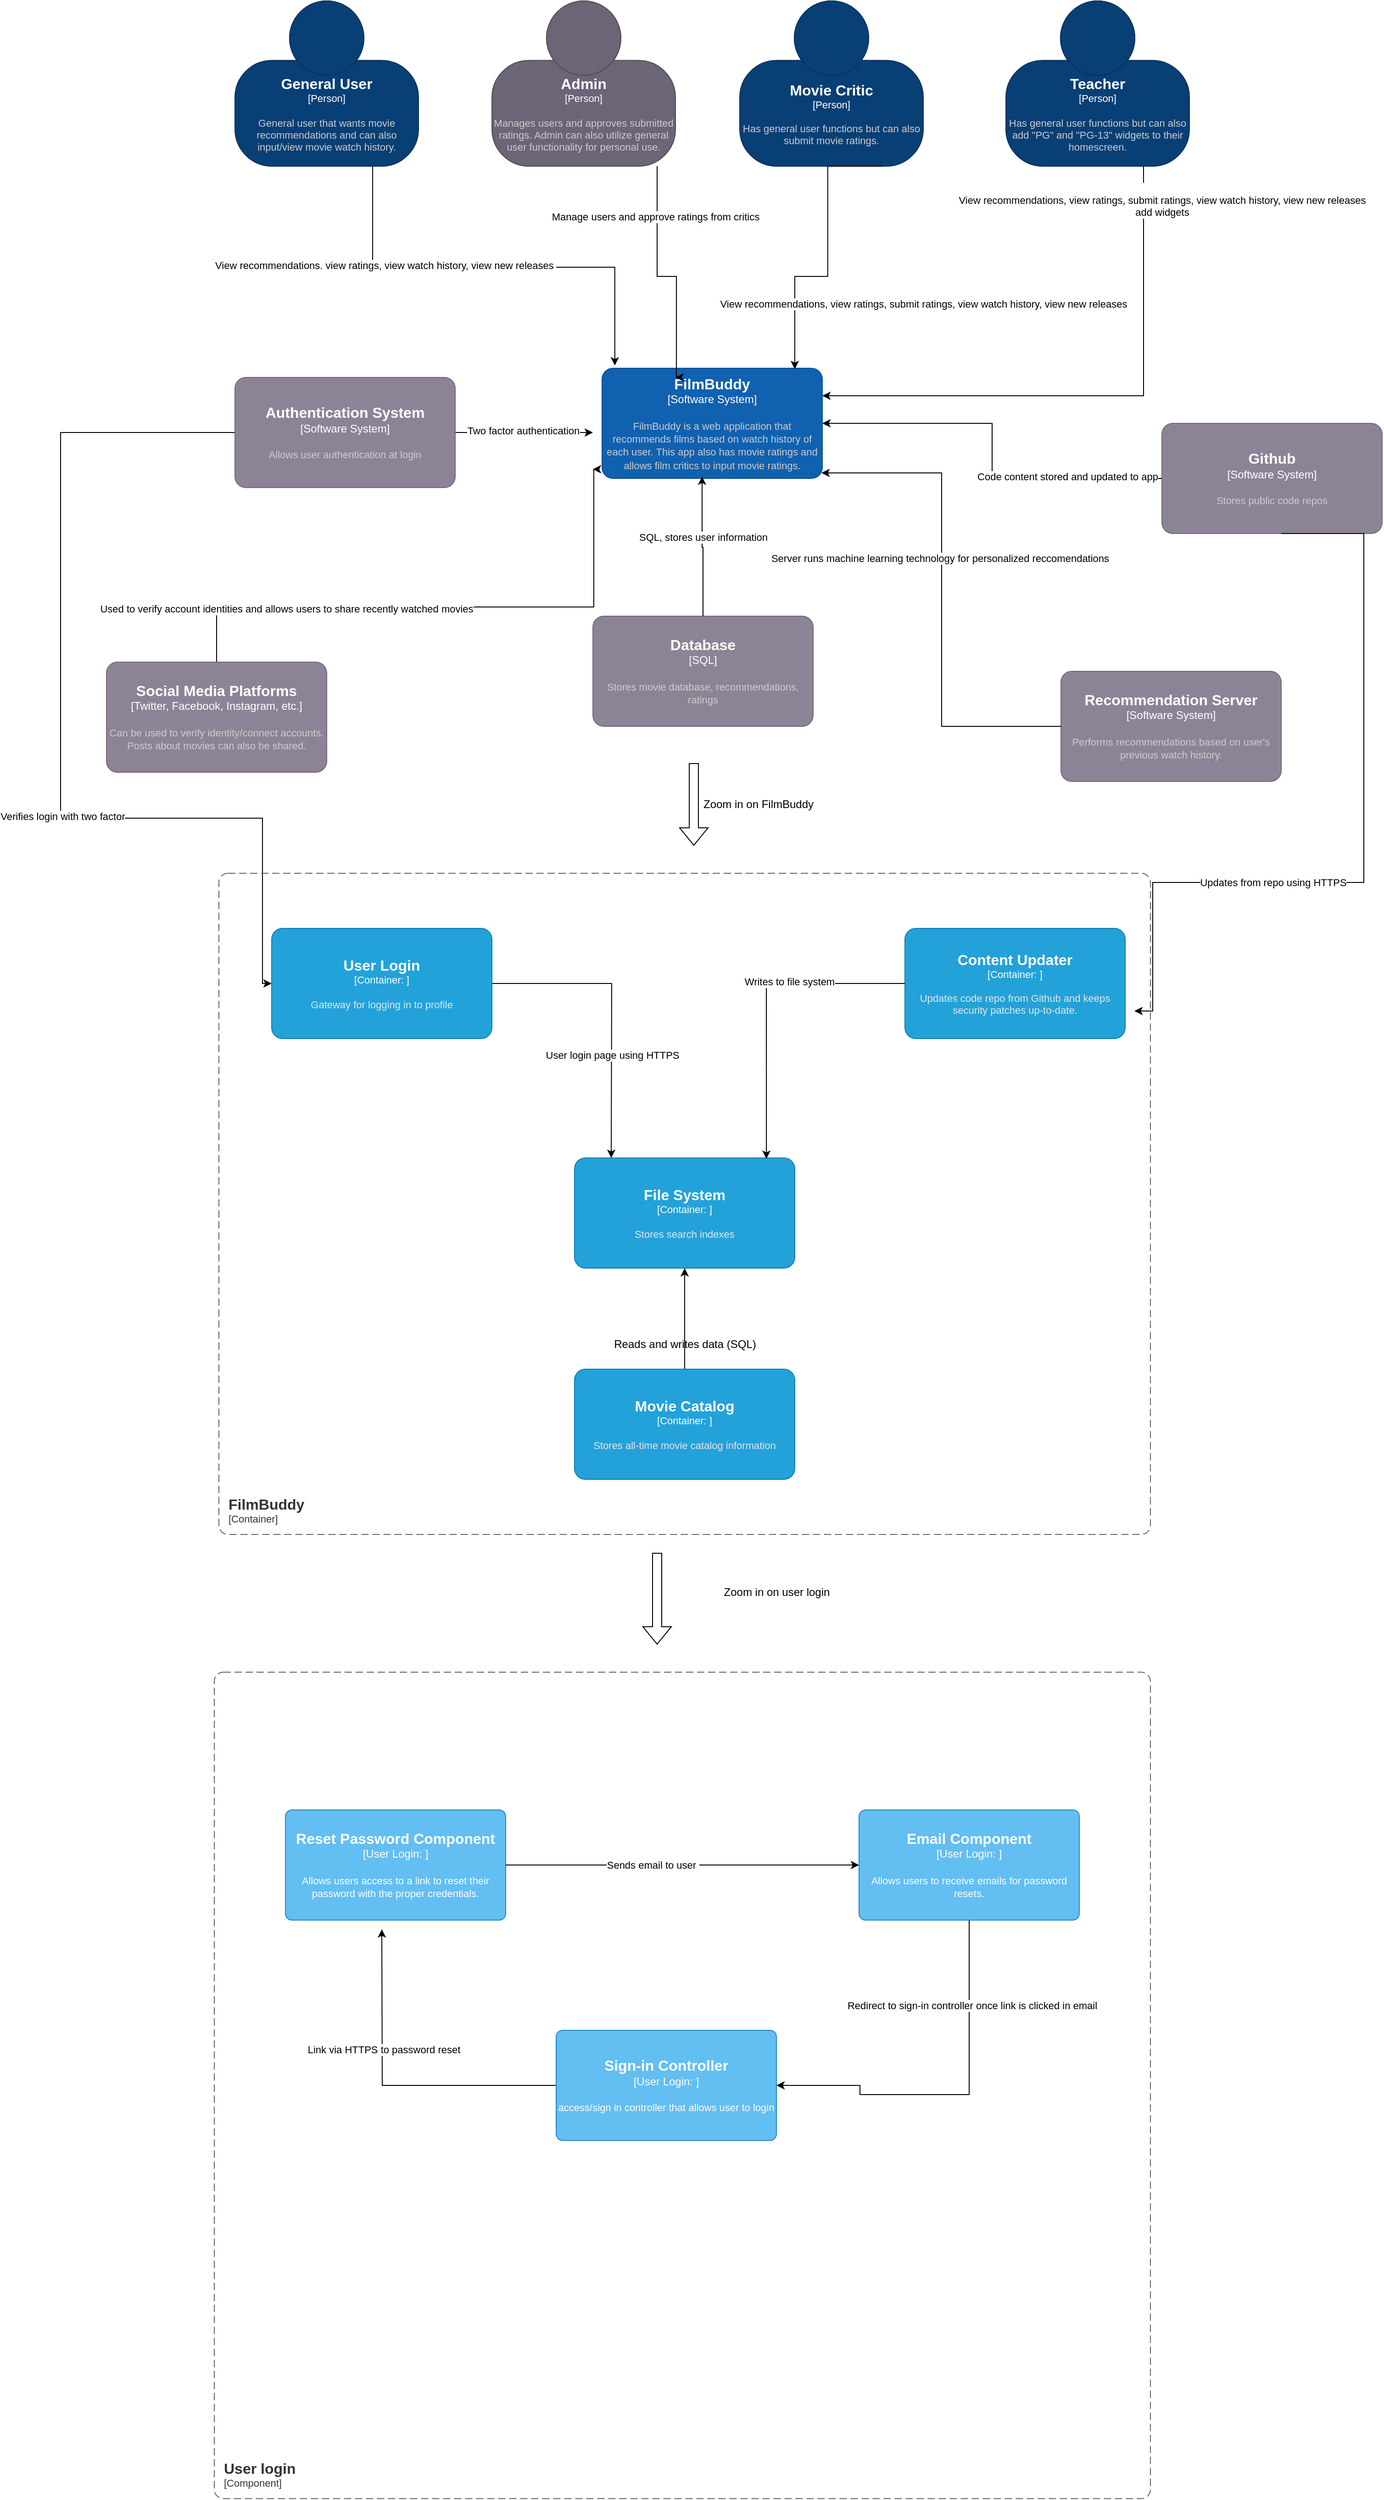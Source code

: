 <mxfile version="24.8.3">
  <diagram name="Page-1" id="qfLVqUQpHigt__Ly_EIz">
    <mxGraphModel dx="1434" dy="738" grid="1" gridSize="10" guides="1" tooltips="1" connect="1" arrows="1" fold="1" page="1" pageScale="1" pageWidth="850" pageHeight="1100" math="0" shadow="0">
      <root>
        <mxCell id="0" />
        <mxCell id="1" parent="0" />
        <object placeholders="1" c4Name="General User" c4Type="Person" c4Description="General user that wants movie recommendations and can also input/view movie watch history." label="&lt;font style=&quot;font-size: 16px&quot;&gt;&lt;b&gt;%c4Name%&lt;/b&gt;&lt;/font&gt;&lt;div&gt;[%c4Type%]&lt;/div&gt;&lt;br&gt;&lt;div&gt;&lt;font style=&quot;font-size: 11px&quot;&gt;&lt;font color=&quot;#cccccc&quot;&gt;%c4Description%&lt;/font&gt;&lt;/div&gt;" id="fG0gLdGStZVWvB5atDBO-1">
          <mxCell style="html=1;fontSize=11;dashed=0;whiteSpace=wrap;fillColor=#083F75;strokeColor=#06315C;fontColor=#ffffff;shape=mxgraph.c4.person2;align=center;metaEdit=1;points=[[0.5,0,0],[1,0.5,0],[1,0.75,0],[0.75,1,0],[0.5,1,0],[0.25,1,0],[0,0.75,0],[0,0.5,0]];resizable=0;" parent="1" vertex="1">
            <mxGeometry x="370" y="30" width="200" height="180" as="geometry" />
          </mxCell>
        </object>
        <object placeholders="1" c4Name="Admin" c4Type="Person" c4Description="Manages users and approves submitted ratings. Admin can also utilize general user functionality for personal use. " label="&lt;font style=&quot;font-size: 16px&quot;&gt;&lt;b&gt;%c4Name%&lt;/b&gt;&lt;/font&gt;&lt;div&gt;[%c4Type%]&lt;/div&gt;&lt;br&gt;&lt;div&gt;&lt;font style=&quot;font-size: 11px&quot;&gt;&lt;font color=&quot;#cccccc&quot;&gt;%c4Description%&lt;/font&gt;&lt;/div&gt;" id="fG0gLdGStZVWvB5atDBO-2">
          <mxCell style="html=1;fontSize=11;dashed=0;whiteSpace=wrap;fillColor=#6C6477;strokeColor=#4D4D4D;fontColor=#ffffff;shape=mxgraph.c4.person2;align=center;metaEdit=1;points=[[0.5,0,0],[1,0.5,0],[1,0.75,0],[0.75,1,0],[0.5,1,0],[0.25,1,0],[0,0.75,0],[0,0.5,0]];resizable=0;" parent="1" vertex="1">
            <mxGeometry x="650" y="30" width="200" height="180" as="geometry" />
          </mxCell>
        </object>
        <object placeholders="1" c4Name="Movie Critic" c4Type="Person" c4Description="Has general user functions but can also submit movie ratings." label="&lt;font style=&quot;font-size: 16px&quot;&gt;&lt;b&gt;%c4Name%&lt;/b&gt;&lt;/font&gt;&lt;div&gt;[%c4Type%]&lt;/div&gt;&lt;br&gt;&lt;div&gt;&lt;font style=&quot;font-size: 11px&quot;&gt;&lt;font color=&quot;#cccccc&quot;&gt;%c4Description%&lt;/font&gt;&lt;/div&gt;" id="fG0gLdGStZVWvB5atDBO-4">
          <mxCell style="html=1;fontSize=11;dashed=0;whiteSpace=wrap;fillColor=#083F75;strokeColor=#06315C;fontColor=#ffffff;shape=mxgraph.c4.person2;align=center;metaEdit=1;points=[[0.5,0,0],[1,0.5,0],[1,0.75,0],[0.75,1,0],[0.5,1,0],[0.25,1,0],[0,0.75,0],[0,0.5,0]];resizable=0;" parent="1" vertex="1">
            <mxGeometry x="920" y="30" width="200" height="180" as="geometry" />
          </mxCell>
        </object>
        <object placeholders="1" c4Name="Teacher" c4Type="Person" c4Description="Has general user functions but can also add &quot;PG&quot; and &quot;PG-13&quot; widgets to their homescreen. " label="&lt;font style=&quot;font-size: 16px&quot;&gt;&lt;b&gt;%c4Name%&lt;/b&gt;&lt;/font&gt;&lt;div&gt;[%c4Type%]&lt;/div&gt;&lt;br&gt;&lt;div&gt;&lt;font style=&quot;font-size: 11px&quot;&gt;&lt;font color=&quot;#cccccc&quot;&gt;%c4Description%&lt;/font&gt;&lt;/div&gt;" id="fG0gLdGStZVWvB5atDBO-5">
          <mxCell style="html=1;fontSize=11;dashed=0;whiteSpace=wrap;fillColor=#083F75;strokeColor=#06315C;fontColor=#ffffff;shape=mxgraph.c4.person2;align=center;metaEdit=1;points=[[0.5,0,0],[1,0.5,0],[1,0.75,0],[0.75,1,0],[0.5,1,0],[0.25,1,0],[0,0.75,0],[0,0.5,0]];resizable=0;" parent="1" vertex="1">
            <mxGeometry x="1210" y="30" width="200" height="180" as="geometry" />
          </mxCell>
        </object>
        <object placeholders="1" c4Name="FilmBuddy" c4Type="Software System" c4Description="FilmBuddy is a web application that recommends films based on watch history of each user. This app also has movie ratings and allows film critics to input movie ratings. " label="&lt;font style=&quot;font-size: 16px&quot;&gt;&lt;b&gt;%c4Name%&lt;/b&gt;&lt;/font&gt;&lt;div&gt;[%c4Type%]&lt;/div&gt;&lt;br&gt;&lt;div&gt;&lt;font style=&quot;font-size: 11px&quot;&gt;&lt;font color=&quot;#cccccc&quot;&gt;%c4Description%&lt;/font&gt;&lt;/div&gt;" id="fG0gLdGStZVWvB5atDBO-6">
          <mxCell style="rounded=1;whiteSpace=wrap;html=1;labelBackgroundColor=none;fillColor=#1061B0;fontColor=#ffffff;align=center;arcSize=10;strokeColor=#0D5091;metaEdit=1;resizable=0;points=[[0.25,0,0],[0.5,0,0],[0.75,0,0],[1,0.25,0],[1,0.5,0],[1,0.75,0],[0.75,1,0],[0.5,1,0],[0.25,1,0],[0,0.75,0],[0,0.5,0],[0,0.25,0]];" parent="1" vertex="1">
            <mxGeometry x="770" y="430" width="240" height="120" as="geometry" />
          </mxCell>
        </object>
        <mxCell id="Z1hIB7-85nQ-7njpaA-8-1" style="edgeStyle=orthogonalEdgeStyle;rounded=0;orthogonalLoop=1;jettySize=auto;html=1;exitX=0.75;exitY=1;exitDx=0;exitDy=0;exitPerimeter=0;entryX=0.058;entryY=-0.025;entryDx=0;entryDy=0;entryPerimeter=0;" edge="1" parent="1" source="fG0gLdGStZVWvB5atDBO-1" target="fG0gLdGStZVWvB5atDBO-6">
          <mxGeometry relative="1" as="geometry" />
        </mxCell>
        <mxCell id="Z1hIB7-85nQ-7njpaA-8-2" value="View recommendations. view ratings, view watch history, view new releases&amp;nbsp;" style="edgeLabel;html=1;align=center;verticalAlign=middle;resizable=0;points=[];" vertex="1" connectable="0" parent="Z1hIB7-85nQ-7njpaA-8-1">
          <mxGeometry x="-0.484" y="2" relative="1" as="geometry">
            <mxPoint as="offset" />
          </mxGeometry>
        </mxCell>
        <mxCell id="Z1hIB7-85nQ-7njpaA-8-4" style="edgeStyle=orthogonalEdgeStyle;rounded=0;orthogonalLoop=1;jettySize=auto;html=1;entryX=0.279;entryY=0;entryDx=0;entryDy=0;entryPerimeter=0;" edge="1" parent="1" source="fG0gLdGStZVWvB5atDBO-2">
          <mxGeometry relative="1" as="geometry">
            <mxPoint x="763" y="220" as="sourcePoint" />
            <mxPoint x="849.96" y="440" as="targetPoint" />
            <Array as="points">
              <mxPoint x="830" y="330" />
              <mxPoint x="851" y="330" />
            </Array>
          </mxGeometry>
        </mxCell>
        <mxCell id="Z1hIB7-85nQ-7njpaA-8-5" value="Manage users and approve ratings from critics" style="edgeLabel;html=1;align=center;verticalAlign=middle;resizable=0;points=[];" vertex="1" connectable="0" parent="Z1hIB7-85nQ-7njpaA-8-4">
          <mxGeometry x="-0.562" y="-2" relative="1" as="geometry">
            <mxPoint as="offset" />
          </mxGeometry>
        </mxCell>
        <mxCell id="Z1hIB7-85nQ-7njpaA-8-6" style="edgeStyle=orthogonalEdgeStyle;rounded=0;orthogonalLoop=1;jettySize=auto;html=1;exitX=0.5;exitY=1;exitDx=0;exitDy=0;exitPerimeter=0;entryX=0.642;entryY=0.008;entryDx=0;entryDy=0;entryPerimeter=0;" edge="1" parent="1">
          <mxGeometry relative="1" as="geometry">
            <mxPoint x="1075.92" y="210" as="sourcePoint" />
            <mxPoint x="980.0" y="430.96" as="targetPoint" />
            <Array as="points">
              <mxPoint x="1015.92" y="210" />
              <mxPoint x="1015.92" y="330" />
              <mxPoint x="979.92" y="330" />
            </Array>
          </mxGeometry>
        </mxCell>
        <mxCell id="Z1hIB7-85nQ-7njpaA-8-7" value="View recommendations, view ratings, submit ratings, view watch history, view new releases" style="edgeLabel;html=1;align=center;verticalAlign=middle;resizable=0;points=[];" vertex="1" connectable="0" parent="Z1hIB7-85nQ-7njpaA-8-6">
          <mxGeometry x="-0.097" y="-1" relative="1" as="geometry">
            <mxPoint x="105" y="67" as="offset" />
          </mxGeometry>
        </mxCell>
        <mxCell id="Z1hIB7-85nQ-7njpaA-8-8" value="&lt;br&gt;&lt;span style=&quot;color: rgb(0, 0, 0); font-family: Helvetica; font-size: 11px; font-style: normal; font-variant-ligatures: normal; font-variant-caps: normal; font-weight: 400; letter-spacing: normal; orphans: 2; text-align: center; text-indent: 0px; text-transform: none; widows: 2; word-spacing: 0px; -webkit-text-stroke-width: 0px; white-space: nowrap; background-color: rgb(255, 255, 255); text-decoration-thickness: initial; text-decoration-style: initial; text-decoration-color: initial; display: inline !important; float: none;&quot;&gt;View recommendations, view ratings, submit ratings, view watch history, view new releases&lt;/span&gt;&lt;br&gt;add widgets" style="edgeStyle=orthogonalEdgeStyle;rounded=0;orthogonalLoop=1;jettySize=auto;html=1;exitX=0.75;exitY=1;exitDx=0;exitDy=0;exitPerimeter=0;entryX=1;entryY=0.25;entryDx=0;entryDy=0;entryPerimeter=0;" edge="1" parent="1" source="fG0gLdGStZVWvB5atDBO-5" target="fG0gLdGStZVWvB5atDBO-6">
          <mxGeometry x="-0.879" y="20" relative="1" as="geometry">
            <mxPoint as="offset" />
          </mxGeometry>
        </mxCell>
        <mxCell id="Z1hIB7-85nQ-7njpaA-8-22" style="edgeStyle=orthogonalEdgeStyle;rounded=0;orthogonalLoop=1;jettySize=auto;html=1;" edge="1" parent="1" source="Z1hIB7-85nQ-7njpaA-8-10">
          <mxGeometry relative="1" as="geometry">
            <mxPoint x="760" y="500" as="targetPoint" />
          </mxGeometry>
        </mxCell>
        <mxCell id="Z1hIB7-85nQ-7njpaA-8-23" value="Two factor authentication" style="edgeLabel;html=1;align=center;verticalAlign=middle;resizable=0;points=[];" vertex="1" connectable="0" parent="Z1hIB7-85nQ-7njpaA-8-22">
          <mxGeometry x="-0.017" y="2" relative="1" as="geometry">
            <mxPoint as="offset" />
          </mxGeometry>
        </mxCell>
        <mxCell id="Z1hIB7-85nQ-7njpaA-8-39" style="edgeStyle=orthogonalEdgeStyle;rounded=0;orthogonalLoop=1;jettySize=auto;html=1;" edge="1" parent="1" source="Z1hIB7-85nQ-7njpaA-8-10" target="Z1hIB7-85nQ-7njpaA-8-18">
          <mxGeometry relative="1" as="geometry">
            <mxPoint x="400" y="1124" as="targetPoint" />
            <Array as="points">
              <mxPoint x="180" y="500" />
              <mxPoint x="180" y="920" />
              <mxPoint x="400" y="920" />
              <mxPoint x="400" y="1100" />
            </Array>
          </mxGeometry>
        </mxCell>
        <mxCell id="Z1hIB7-85nQ-7njpaA-8-40" value="Verifies login with two factor" style="edgeLabel;html=1;align=center;verticalAlign=middle;resizable=0;points=[];" vertex="1" connectable="0" parent="Z1hIB7-85nQ-7njpaA-8-39">
          <mxGeometry x="0.192" y="2" relative="1" as="geometry">
            <mxPoint as="offset" />
          </mxGeometry>
        </mxCell>
        <object placeholders="1" c4Name="Authentication System" c4Type="Software System" c4Description="Allows user authentication at login" label="&lt;font style=&quot;font-size: 16px&quot;&gt;&lt;b&gt;%c4Name%&lt;/b&gt;&lt;/font&gt;&lt;div&gt;[%c4Type%]&lt;/div&gt;&lt;br&gt;&lt;div&gt;&lt;font style=&quot;font-size: 11px&quot;&gt;&lt;font color=&quot;#cccccc&quot;&gt;%c4Description%&lt;/font&gt;&lt;/div&gt;" id="Z1hIB7-85nQ-7njpaA-8-10">
          <mxCell style="rounded=1;whiteSpace=wrap;html=1;labelBackgroundColor=none;fillColor=#8C8496;fontColor=#ffffff;align=center;arcSize=10;strokeColor=#736782;metaEdit=1;resizable=0;points=[[0.25,0,0],[0.5,0,0],[0.75,0,0],[1,0.25,0],[1,0.5,0],[1,0.75,0],[0.75,1,0],[0.5,1,0],[0.25,1,0],[0,0.75,0],[0,0.5,0],[0,0.25,0]];" vertex="1" parent="1">
            <mxGeometry x="370" y="440" width="240" height="120" as="geometry" />
          </mxCell>
        </object>
        <mxCell id="Z1hIB7-85nQ-7njpaA-8-24" style="edgeStyle=orthogonalEdgeStyle;rounded=0;orthogonalLoop=1;jettySize=auto;html=1;" edge="1" parent="1" source="Z1hIB7-85nQ-7njpaA-8-11">
          <mxGeometry relative="1" as="geometry">
            <mxPoint x="760" y="540" as="targetPoint" />
            <Array as="points">
              <mxPoint x="761" y="690" />
            </Array>
          </mxGeometry>
        </mxCell>
        <mxCell id="Z1hIB7-85nQ-7njpaA-8-25" value="Used to verify account identities and allows users to share recently watched movies" style="edgeLabel;html=1;align=center;verticalAlign=middle;resizable=0;points=[];" vertex="1" connectable="0" parent="Z1hIB7-85nQ-7njpaA-8-24">
          <mxGeometry x="-0.564" y="-2" relative="1" as="geometry">
            <mxPoint as="offset" />
          </mxGeometry>
        </mxCell>
        <object placeholders="1" c4Name="Social Media Platforms" c4Type="Twitter, Facebook, Instagram, etc." c4Description="Can be used to verify identity/connect accounts. Posts about movies can also be shared. " label="&lt;font style=&quot;font-size: 16px&quot;&gt;&lt;b&gt;%c4Name%&lt;/b&gt;&lt;/font&gt;&lt;div&gt;[%c4Type%]&lt;/div&gt;&lt;br&gt;&lt;div&gt;&lt;font style=&quot;font-size: 11px&quot;&gt;&lt;font color=&quot;#cccccc&quot;&gt;%c4Description%&lt;/font&gt;&lt;/div&gt;" id="Z1hIB7-85nQ-7njpaA-8-11">
          <mxCell style="rounded=1;whiteSpace=wrap;html=1;labelBackgroundColor=none;fillColor=#8C8496;fontColor=#ffffff;align=center;arcSize=10;strokeColor=#736782;metaEdit=1;resizable=0;points=[[0.25,0,0],[0.5,0,0],[0.75,0,0],[1,0.25,0],[1,0.5,0],[1,0.75,0],[0.75,1,0],[0.5,1,0],[0.25,1,0],[0,0.75,0],[0,0.5,0],[0,0.25,0]];" vertex="1" parent="1">
            <mxGeometry x="230" y="750" width="240" height="120" as="geometry" />
          </mxCell>
        </object>
        <object placeholders="1" c4Name="Database" c4Type="SQL" c4Description="Stores movie database, recommendations, ratings" label="&lt;font style=&quot;font-size: 16px&quot;&gt;&lt;b&gt;%c4Name%&lt;/b&gt;&lt;/font&gt;&lt;div&gt;[%c4Type%]&lt;/div&gt;&lt;br&gt;&lt;div&gt;&lt;font style=&quot;font-size: 11px&quot;&gt;&lt;font color=&quot;#cccccc&quot;&gt;%c4Description%&lt;/font&gt;&lt;/div&gt;" id="Z1hIB7-85nQ-7njpaA-8-12">
          <mxCell style="rounded=1;whiteSpace=wrap;html=1;labelBackgroundColor=none;fillColor=#8C8496;fontColor=#ffffff;align=center;arcSize=10;strokeColor=#736782;metaEdit=1;resizable=0;points=[[0.25,0,0],[0.5,0,0],[0.75,0,0],[1,0.25,0],[1,0.5,0],[1,0.75,0],[0.75,1,0],[0.5,1,0],[0.25,1,0],[0,0.75,0],[0,0.5,0],[0,0.25,0]];" vertex="1" parent="1">
            <mxGeometry x="760" y="700" width="240" height="120" as="geometry" />
          </mxCell>
        </object>
        <object placeholders="1" c4Name="Recommendation Server" c4Type="Software System" c4Description="Performs recommendations based on user&#39;s previous watch history. " label="&lt;font style=&quot;font-size: 16px&quot;&gt;&lt;b&gt;%c4Name%&lt;/b&gt;&lt;/font&gt;&lt;div&gt;[%c4Type%]&lt;/div&gt;&lt;br&gt;&lt;div&gt;&lt;font style=&quot;font-size: 11px&quot;&gt;&lt;font color=&quot;#cccccc&quot;&gt;%c4Description%&lt;/font&gt;&lt;/div&gt;" id="Z1hIB7-85nQ-7njpaA-8-13">
          <mxCell style="rounded=1;whiteSpace=wrap;html=1;labelBackgroundColor=none;fillColor=#8C8496;fontColor=#ffffff;align=center;arcSize=10;strokeColor=#736782;metaEdit=1;resizable=0;points=[[0.25,0,0],[0.5,0,0],[0.75,0,0],[1,0.25,0],[1,0.5,0],[1,0.75,0],[0.75,1,0],[0.5,1,0],[0.25,1,0],[0,0.75,0],[0,0.5,0],[0,0.25,0]];" vertex="1" parent="1">
            <mxGeometry x="1270" y="760" width="240" height="120" as="geometry" />
          </mxCell>
        </object>
        <object placeholders="1" c4Name="FilmBuddy" c4Type="ContainerScopeBoundary" c4Application="Container" label="&lt;font style=&quot;font-size: 16px&quot;&gt;&lt;b&gt;&lt;div style=&quot;text-align: left&quot;&gt;%c4Name%&lt;/div&gt;&lt;/b&gt;&lt;/font&gt;&lt;div style=&quot;text-align: left&quot;&gt;[%c4Application%]&lt;/div&gt;" id="Z1hIB7-85nQ-7njpaA-8-15">
          <mxCell style="rounded=1;fontSize=11;whiteSpace=wrap;html=1;dashed=1;arcSize=20;fillColor=none;strokeColor=#666666;fontColor=#333333;labelBackgroundColor=none;align=left;verticalAlign=bottom;labelBorderColor=none;spacingTop=0;spacing=10;dashPattern=8 4;metaEdit=1;rotatable=0;perimeter=rectanglePerimeter;noLabel=0;labelPadding=0;allowArrows=0;connectable=0;expand=0;recursiveResize=0;editable=1;pointerEvents=0;absoluteArcSize=1;points=[[0.25,0,0],[0.5,0,0],[0.75,0,0],[1,0.25,0],[1,0.5,0],[1,0.75,0],[0.75,1,0],[0.5,1,0],[0.25,1,0],[0,0.75,0],[0,0.5,0],[0,0.25,0]];" vertex="1" parent="1">
            <mxGeometry x="352.5" y="980" width="1015" height="720" as="geometry" />
          </mxCell>
        </object>
        <mxCell id="Z1hIB7-85nQ-7njpaA-8-16" value="" style="shape=flexArrow;endArrow=classic;html=1;rounded=0;" edge="1" parent="1">
          <mxGeometry width="50" height="50" relative="1" as="geometry">
            <mxPoint x="870" y="860" as="sourcePoint" />
            <mxPoint x="870" y="950" as="targetPoint" />
          </mxGeometry>
        </mxCell>
        <mxCell id="Z1hIB7-85nQ-7njpaA-8-17" value="Zoom in on FilmBuddy" style="text;html=1;align=center;verticalAlign=middle;resizable=0;points=[];autosize=1;strokeColor=none;fillColor=none;" vertex="1" parent="1">
          <mxGeometry x="870" y="890" width="140" height="30" as="geometry" />
        </mxCell>
        <mxCell id="Z1hIB7-85nQ-7njpaA-8-30" style="edgeStyle=orthogonalEdgeStyle;rounded=0;orthogonalLoop=1;jettySize=auto;html=1;" edge="1" parent="1" source="Z1hIB7-85nQ-7njpaA-8-18">
          <mxGeometry relative="1" as="geometry">
            <mxPoint x="780" y="1290" as="targetPoint" />
          </mxGeometry>
        </mxCell>
        <mxCell id="Z1hIB7-85nQ-7njpaA-8-31" value="User login page using HTTPS" style="edgeLabel;html=1;align=center;verticalAlign=middle;resizable=0;points=[];" vertex="1" connectable="0" parent="Z1hIB7-85nQ-7njpaA-8-30">
          <mxGeometry x="0.301" relative="1" as="geometry">
            <mxPoint as="offset" />
          </mxGeometry>
        </mxCell>
        <object placeholders="1" c4Name="User Login" c4Type="Container" c4Technology="" c4Description="Gateway for logging in to profile" label="&lt;font style=&quot;font-size: 16px&quot;&gt;&lt;b&gt;%c4Name%&lt;/b&gt;&lt;/font&gt;&lt;div&gt;[%c4Type%: %c4Technology%]&lt;/div&gt;&lt;br&gt;&lt;div&gt;&lt;font style=&quot;font-size: 11px&quot;&gt;&lt;font color=&quot;#E6E6E6&quot;&gt;%c4Description%&lt;/font&gt;&lt;/div&gt;" id="Z1hIB7-85nQ-7njpaA-8-18">
          <mxCell style="rounded=1;whiteSpace=wrap;html=1;fontSize=11;labelBackgroundColor=none;fillColor=#23A2D9;fontColor=#ffffff;align=center;arcSize=10;strokeColor=#0E7DAD;metaEdit=1;resizable=0;points=[[0.25,0,0],[0.5,0,0],[0.75,0,0],[1,0.25,0],[1,0.5,0],[1,0.75,0],[0.75,1,0],[0.5,1,0],[0.25,1,0],[0,0.75,0],[0,0.5,0],[0,0.25,0]];" vertex="1" parent="1">
            <mxGeometry x="410" y="1040" width="240" height="120" as="geometry" />
          </mxCell>
        </object>
        <object placeholders="1" c4Name="Content Updater" c4Type="Container" c4Technology="" c4Description="Updates code repo from Github and keeps security patches up-to-date." label="&lt;font style=&quot;font-size: 16px&quot;&gt;&lt;b&gt;%c4Name%&lt;/b&gt;&lt;/font&gt;&lt;div&gt;[%c4Type%: %c4Technology%]&lt;/div&gt;&lt;br&gt;&lt;div&gt;&lt;font style=&quot;font-size: 11px&quot;&gt;&lt;font color=&quot;#E6E6E6&quot;&gt;%c4Description%&lt;/font&gt;&lt;/div&gt;" id="Z1hIB7-85nQ-7njpaA-8-19">
          <mxCell style="rounded=1;whiteSpace=wrap;html=1;fontSize=11;labelBackgroundColor=none;fillColor=#23A2D9;fontColor=#ffffff;align=center;arcSize=10;strokeColor=#0E7DAD;metaEdit=1;resizable=0;points=[[0.25,0,0],[0.5,0,0],[0.75,0,0],[1,0.25,0],[1,0.5,0],[1,0.75,0],[0.75,1,0],[0.5,1,0],[0.25,1,0],[0,0.75,0],[0,0.5,0],[0,0.25,0]];" vertex="1" parent="1">
            <mxGeometry x="1100" y="1040" width="240" height="120" as="geometry" />
          </mxCell>
        </object>
        <object placeholders="1" c4Name="File System" c4Type="Container" c4Technology="" c4Description="Stores search indexes" label="&lt;font style=&quot;font-size: 16px&quot;&gt;&lt;b&gt;%c4Name%&lt;/b&gt;&lt;/font&gt;&lt;div&gt;[%c4Type%: %c4Technology%]&lt;/div&gt;&lt;br&gt;&lt;div&gt;&lt;font style=&quot;font-size: 11px&quot;&gt;&lt;font color=&quot;#E6E6E6&quot;&gt;%c4Description%&lt;/font&gt;&lt;/div&gt;" id="Z1hIB7-85nQ-7njpaA-8-20">
          <mxCell style="rounded=1;whiteSpace=wrap;html=1;fontSize=11;labelBackgroundColor=none;fillColor=#23A2D9;fontColor=#ffffff;align=center;arcSize=10;strokeColor=#0E7DAD;metaEdit=1;resizable=0;points=[[0.25,0,0],[0.5,0,0],[0.75,0,0],[1,0.25,0],[1,0.5,0],[1,0.75,0],[0.75,1,0],[0.5,1,0],[0.25,1,0],[0,0.75,0],[0,0.5,0],[0,0.25,0]];" vertex="1" parent="1">
            <mxGeometry x="740" y="1290" width="240" height="120" as="geometry" />
          </mxCell>
        </object>
        <mxCell id="Z1hIB7-85nQ-7njpaA-8-41" value="" style="edgeStyle=orthogonalEdgeStyle;rounded=0;orthogonalLoop=1;jettySize=auto;html=1;" edge="1" parent="1" source="Z1hIB7-85nQ-7njpaA-8-21" target="Z1hIB7-85nQ-7njpaA-8-20">
          <mxGeometry relative="1" as="geometry" />
        </mxCell>
        <object placeholders="1" c4Name="Movie Catalog" c4Type="Container" c4Technology="" c4Description="Stores all-time movie catalog information" label="&lt;font style=&quot;font-size: 16px&quot;&gt;&lt;b&gt;%c4Name%&lt;/b&gt;&lt;/font&gt;&lt;div&gt;[%c4Type%: %c4Technology%]&lt;/div&gt;&lt;br&gt;&lt;div&gt;&lt;font style=&quot;font-size: 11px&quot;&gt;&lt;font color=&quot;#E6E6E6&quot;&gt;%c4Description%&lt;/font&gt;&lt;/div&gt;" id="Z1hIB7-85nQ-7njpaA-8-21">
          <mxCell style="rounded=1;whiteSpace=wrap;html=1;fontSize=11;labelBackgroundColor=none;fillColor=#23A2D9;fontColor=#ffffff;align=center;arcSize=10;strokeColor=#0E7DAD;metaEdit=1;resizable=0;points=[[0.25,0,0],[0.5,0,0],[0.75,0,0],[1,0.25,0],[1,0.5,0],[1,0.75,0],[0.75,1,0],[0.5,1,0],[0.25,1,0],[0,0.75,0],[0,0.5,0],[0,0.25,0]];" vertex="1" parent="1">
            <mxGeometry x="740" y="1520" width="240" height="120" as="geometry" />
          </mxCell>
        </object>
        <mxCell id="Z1hIB7-85nQ-7njpaA-8-26" style="edgeStyle=orthogonalEdgeStyle;rounded=0;orthogonalLoop=1;jettySize=auto;html=1;entryX=0.454;entryY=0.983;entryDx=0;entryDy=0;entryPerimeter=0;" edge="1" parent="1" source="Z1hIB7-85nQ-7njpaA-8-12" target="fG0gLdGStZVWvB5atDBO-6">
          <mxGeometry relative="1" as="geometry" />
        </mxCell>
        <mxCell id="Z1hIB7-85nQ-7njpaA-8-27" value="SQL, stores user information" style="edgeLabel;html=1;align=center;verticalAlign=middle;resizable=0;points=[];" vertex="1" connectable="0" parent="Z1hIB7-85nQ-7njpaA-8-26">
          <mxGeometry x="0.137" y="-1" relative="1" as="geometry">
            <mxPoint as="offset" />
          </mxGeometry>
        </mxCell>
        <mxCell id="Z1hIB7-85nQ-7njpaA-8-28" style="edgeStyle=orthogonalEdgeStyle;rounded=0;orthogonalLoop=1;jettySize=auto;html=1;entryX=0.996;entryY=0.95;entryDx=0;entryDy=0;entryPerimeter=0;" edge="1" parent="1" source="Z1hIB7-85nQ-7njpaA-8-13" target="fG0gLdGStZVWvB5atDBO-6">
          <mxGeometry relative="1" as="geometry" />
        </mxCell>
        <mxCell id="Z1hIB7-85nQ-7njpaA-8-29" value="Server runs machine learning technology for personalized reccomendations" style="edgeLabel;html=1;align=center;verticalAlign=middle;resizable=0;points=[];" vertex="1" connectable="0" parent="Z1hIB7-85nQ-7njpaA-8-28">
          <mxGeometry x="0.166" y="2" relative="1" as="geometry">
            <mxPoint as="offset" />
          </mxGeometry>
        </mxCell>
        <mxCell id="Z1hIB7-85nQ-7njpaA-8-32" style="edgeStyle=orthogonalEdgeStyle;rounded=0;orthogonalLoop=1;jettySize=auto;html=1;entryX=0.871;entryY=0.008;entryDx=0;entryDy=0;entryPerimeter=0;" edge="1" parent="1" source="Z1hIB7-85nQ-7njpaA-8-19" target="Z1hIB7-85nQ-7njpaA-8-20">
          <mxGeometry relative="1" as="geometry" />
        </mxCell>
        <mxCell id="Z1hIB7-85nQ-7njpaA-8-33" value="Writes to file system" style="edgeLabel;html=1;align=center;verticalAlign=middle;resizable=0;points=[];" vertex="1" connectable="0" parent="Z1hIB7-85nQ-7njpaA-8-32">
          <mxGeometry x="-0.263" y="-2" relative="1" as="geometry">
            <mxPoint as="offset" />
          </mxGeometry>
        </mxCell>
        <object placeholders="1" c4Name="Github" c4Type="Software System" c4Description="Stores public code repos" label="&lt;font style=&quot;font-size: 16px&quot;&gt;&lt;b&gt;%c4Name%&lt;/b&gt;&lt;/font&gt;&lt;div&gt;[%c4Type%]&lt;/div&gt;&lt;br&gt;&lt;div&gt;&lt;font style=&quot;font-size: 11px&quot;&gt;&lt;font color=&quot;#cccccc&quot;&gt;%c4Description%&lt;/font&gt;&lt;/div&gt;" id="Z1hIB7-85nQ-7njpaA-8-34">
          <mxCell style="rounded=1;whiteSpace=wrap;html=1;labelBackgroundColor=none;fillColor=#8C8496;fontColor=#ffffff;align=center;arcSize=10;strokeColor=#736782;metaEdit=1;resizable=0;points=[[0.25,0,0],[0.5,0,0],[0.75,0,0],[1,0.25,0],[1,0.5,0],[1,0.75,0],[0.75,1,0],[0.5,1,0],[0.25,1,0],[0,0.75,0],[0,0.5,0],[0,0.25,0]];" vertex="1" parent="1">
            <mxGeometry x="1380" y="490" width="240" height="120" as="geometry" />
          </mxCell>
        </object>
        <mxCell id="Z1hIB7-85nQ-7njpaA-8-35" style="edgeStyle=orthogonalEdgeStyle;rounded=0;orthogonalLoop=1;jettySize=auto;html=1;entryX=1;entryY=0.5;entryDx=0;entryDy=0;entryPerimeter=0;" edge="1" parent="1" source="Z1hIB7-85nQ-7njpaA-8-34" target="fG0gLdGStZVWvB5atDBO-6">
          <mxGeometry relative="1" as="geometry" />
        </mxCell>
        <mxCell id="Z1hIB7-85nQ-7njpaA-8-36" value="Code content stored and updated to app" style="edgeLabel;html=1;align=center;verticalAlign=middle;resizable=0;points=[];" vertex="1" connectable="0" parent="Z1hIB7-85nQ-7njpaA-8-35">
          <mxGeometry x="-0.518" y="-2" relative="1" as="geometry">
            <mxPoint as="offset" />
          </mxGeometry>
        </mxCell>
        <mxCell id="Z1hIB7-85nQ-7njpaA-8-37" style="edgeStyle=orthogonalEdgeStyle;rounded=0;orthogonalLoop=1;jettySize=auto;html=1;entryX=1;entryY=0.75;entryDx=0;entryDy=0;entryPerimeter=0;" edge="1" parent="1">
          <mxGeometry relative="1" as="geometry">
            <mxPoint x="1510" y="610" as="sourcePoint" />
            <mxPoint x="1350" y="1130" as="targetPoint" />
            <Array as="points">
              <mxPoint x="1600" y="610" />
              <mxPoint x="1600" y="990" />
              <mxPoint x="1370" y="990" />
              <mxPoint x="1370" y="1130" />
            </Array>
          </mxGeometry>
        </mxCell>
        <mxCell id="Z1hIB7-85nQ-7njpaA-8-38" value="Updates from repo using HTTPS" style="edgeLabel;html=1;align=center;verticalAlign=middle;resizable=0;points=[];" vertex="1" connectable="0" parent="Z1hIB7-85nQ-7njpaA-8-37">
          <mxGeometry x="0.323" relative="1" as="geometry">
            <mxPoint as="offset" />
          </mxGeometry>
        </mxCell>
        <mxCell id="Z1hIB7-85nQ-7njpaA-8-42" value="Reads and writes data (SQL)" style="text;html=1;align=center;verticalAlign=middle;resizable=0;points=[];autosize=1;strokeColor=none;fillColor=none;" vertex="1" parent="1">
          <mxGeometry x="770" y="1478" width="180" height="30" as="geometry" />
        </mxCell>
        <object placeholders="1" c4Name="User login" c4Type="ContainerScopeBoundary" c4Application="Component" label="&lt;font style=&quot;font-size: 16px&quot;&gt;&lt;b&gt;&lt;div style=&quot;text-align: left&quot;&gt;%c4Name%&lt;/div&gt;&lt;/b&gt;&lt;/font&gt;&lt;div style=&quot;text-align: left&quot;&gt;[%c4Application%]&lt;/div&gt;" id="Z1hIB7-85nQ-7njpaA-8-44">
          <mxCell style="rounded=1;fontSize=11;whiteSpace=wrap;html=1;dashed=1;arcSize=20;fillColor=none;strokeColor=#666666;fontColor=#333333;labelBackgroundColor=none;align=left;verticalAlign=bottom;labelBorderColor=none;spacingTop=0;spacing=10;dashPattern=8 4;metaEdit=1;rotatable=0;perimeter=rectanglePerimeter;noLabel=0;labelPadding=0;allowArrows=0;connectable=0;expand=0;recursiveResize=0;editable=1;pointerEvents=0;absoluteArcSize=1;points=[[0.25,0,0],[0.5,0,0],[0.75,0,0],[1,0.25,0],[1,0.5,0],[1,0.75,0],[0.75,1,0],[0.5,1,0],[0.25,1,0],[0,0.75,0],[0,0.5,0],[0,0.25,0]];" vertex="1" parent="1">
            <mxGeometry x="347.5" y="1850" width="1020" height="900" as="geometry" />
          </mxCell>
        </object>
        <mxCell id="Z1hIB7-85nQ-7njpaA-8-45" value="" style="shape=flexArrow;endArrow=classic;html=1;rounded=0;" edge="1" parent="1">
          <mxGeometry width="50" height="50" relative="1" as="geometry">
            <mxPoint x="830" y="1720" as="sourcePoint" />
            <mxPoint x="830" y="1820" as="targetPoint" />
          </mxGeometry>
        </mxCell>
        <mxCell id="Z1hIB7-85nQ-7njpaA-8-46" value="Zoom in on user login" style="text;html=1;align=center;verticalAlign=middle;resizable=0;points=[];autosize=1;strokeColor=none;fillColor=none;" vertex="1" parent="1">
          <mxGeometry x="890" y="1748" width="140" height="30" as="geometry" />
        </mxCell>
        <object placeholders="1" c4Name="Reset Password Component" c4Type="User Login" c4Technology="" c4Description="Allows users access to a link to reset their password with the proper credentials. " label="&lt;font style=&quot;font-size: 16px&quot;&gt;&lt;b&gt;%c4Name%&lt;/b&gt;&lt;/font&gt;&lt;div&gt;[%c4Type%: %c4Technology%]&lt;/div&gt;&lt;br&gt;&lt;div&gt;&lt;font style=&quot;font-size: 11px&quot;&gt;%c4Description%&lt;/font&gt;&lt;/div&gt;" id="Z1hIB7-85nQ-7njpaA-8-47">
          <mxCell style="rounded=1;whiteSpace=wrap;html=1;labelBackgroundColor=none;fillColor=#63BEF2;fontColor=#ffffff;align=center;arcSize=6;strokeColor=#2086C9;metaEdit=1;resizable=0;points=[[0.25,0,0],[0.5,0,0],[0.75,0,0],[1,0.25,0],[1,0.5,0],[1,0.75,0],[0.75,1,0],[0.5,1,0],[0.25,1,0],[0,0.75,0],[0,0.5,0],[0,0.25,0]];" vertex="1" parent="1">
            <mxGeometry x="425" y="2000" width="240" height="120" as="geometry" />
          </mxCell>
        </object>
        <mxCell id="Z1hIB7-85nQ-7njpaA-8-57" style="edgeStyle=orthogonalEdgeStyle;rounded=0;orthogonalLoop=1;jettySize=auto;html=1;" edge="1" parent="1" source="Z1hIB7-85nQ-7njpaA-8-48">
          <mxGeometry relative="1" as="geometry">
            <mxPoint x="530" y="2130" as="targetPoint" />
          </mxGeometry>
        </mxCell>
        <mxCell id="Z1hIB7-85nQ-7njpaA-8-59" value="Link via HTTPS to password reset" style="edgeLabel;html=1;align=center;verticalAlign=middle;resizable=0;points=[];" vertex="1" connectable="0" parent="Z1hIB7-85nQ-7njpaA-8-57">
          <mxGeometry x="0.271" y="-1" relative="1" as="geometry">
            <mxPoint as="offset" />
          </mxGeometry>
        </mxCell>
        <object placeholders="1" c4Name="Sign-in Controller" c4Type="User Login" c4Technology="" c4Description="access/sign in controller that allows user to login" label="&lt;font style=&quot;font-size: 16px&quot;&gt;&lt;b&gt;%c4Name%&lt;/b&gt;&lt;/font&gt;&lt;div&gt;[%c4Type%: %c4Technology%]&lt;/div&gt;&lt;br&gt;&lt;div&gt;&lt;font style=&quot;font-size: 11px&quot;&gt;%c4Description%&lt;/font&gt;&lt;/div&gt;" id="Z1hIB7-85nQ-7njpaA-8-48">
          <mxCell style="rounded=1;whiteSpace=wrap;html=1;labelBackgroundColor=none;fillColor=#63BEF2;fontColor=#ffffff;align=center;arcSize=6;strokeColor=#2086C9;metaEdit=1;resizable=0;points=[[0.25,0,0],[0.5,0,0],[0.75,0,0],[1,0.25,0],[1,0.5,0],[1,0.75,0],[0.75,1,0],[0.5,1,0],[0.25,1,0],[0,0.75,0],[0,0.5,0],[0,0.25,0]];" vertex="1" parent="1">
            <mxGeometry x="720" y="2240" width="240" height="120" as="geometry" />
          </mxCell>
        </object>
        <mxCell id="Z1hIB7-85nQ-7njpaA-8-58" style="edgeStyle=orthogonalEdgeStyle;rounded=0;orthogonalLoop=1;jettySize=auto;html=1;entryX=1;entryY=0.5;entryDx=0;entryDy=0;entryPerimeter=0;" edge="1" parent="1" source="Z1hIB7-85nQ-7njpaA-8-49" target="Z1hIB7-85nQ-7njpaA-8-48">
          <mxGeometry relative="1" as="geometry">
            <mxPoint x="1050" y="2340" as="targetPoint" />
            <Array as="points">
              <mxPoint x="1170" y="2310" />
              <mxPoint x="1051" y="2310" />
              <mxPoint x="1051" y="2300" />
            </Array>
          </mxGeometry>
        </mxCell>
        <mxCell id="Z1hIB7-85nQ-7njpaA-8-60" value="Redirect to sign-in controller once link is clicked in email" style="edgeLabel;html=1;align=center;verticalAlign=middle;resizable=0;points=[];" vertex="1" connectable="0" parent="Z1hIB7-85nQ-7njpaA-8-58">
          <mxGeometry x="-0.546" y="3" relative="1" as="geometry">
            <mxPoint as="offset" />
          </mxGeometry>
        </mxCell>
        <object placeholders="1" c4Name="Email Component " c4Type="User Login" c4Technology="" c4Description="Allows users to receive emails for password resets. " label="&lt;font style=&quot;font-size: 16px&quot;&gt;&lt;b&gt;%c4Name%&lt;/b&gt;&lt;/font&gt;&lt;div&gt;[%c4Type%: %c4Technology%]&lt;/div&gt;&lt;br&gt;&lt;div&gt;&lt;font style=&quot;font-size: 11px&quot;&gt;%c4Description%&lt;/font&gt;&lt;/div&gt;" id="Z1hIB7-85nQ-7njpaA-8-49">
          <mxCell style="rounded=1;whiteSpace=wrap;html=1;labelBackgroundColor=none;fillColor=#63BEF2;fontColor=#ffffff;align=center;arcSize=6;strokeColor=#2086C9;metaEdit=1;resizable=0;points=[[0.25,0,0],[0.5,0,0],[0.75,0,0],[1,0.25,0],[1,0.5,0],[1,0.75,0],[0.75,1,0],[0.5,1,0],[0.25,1,0],[0,0.75,0],[0,0.5,0],[0,0.25,0]];" vertex="1" parent="1">
            <mxGeometry x="1050" y="2000" width="240" height="120" as="geometry" />
          </mxCell>
        </object>
        <mxCell id="Z1hIB7-85nQ-7njpaA-8-54" style="edgeStyle=orthogonalEdgeStyle;rounded=0;orthogonalLoop=1;jettySize=auto;html=1;entryX=0;entryY=0.5;entryDx=0;entryDy=0;entryPerimeter=0;" edge="1" parent="1" source="Z1hIB7-85nQ-7njpaA-8-47" target="Z1hIB7-85nQ-7njpaA-8-49">
          <mxGeometry relative="1" as="geometry" />
        </mxCell>
        <mxCell id="Z1hIB7-85nQ-7njpaA-8-55" value="Sends email to user&amp;nbsp;" style="edgeLabel;html=1;align=center;verticalAlign=middle;resizable=0;points=[];" vertex="1" connectable="0" parent="Z1hIB7-85nQ-7njpaA-8-54">
          <mxGeometry x="-0.169" relative="1" as="geometry">
            <mxPoint as="offset" />
          </mxGeometry>
        </mxCell>
      </root>
    </mxGraphModel>
  </diagram>
</mxfile>
